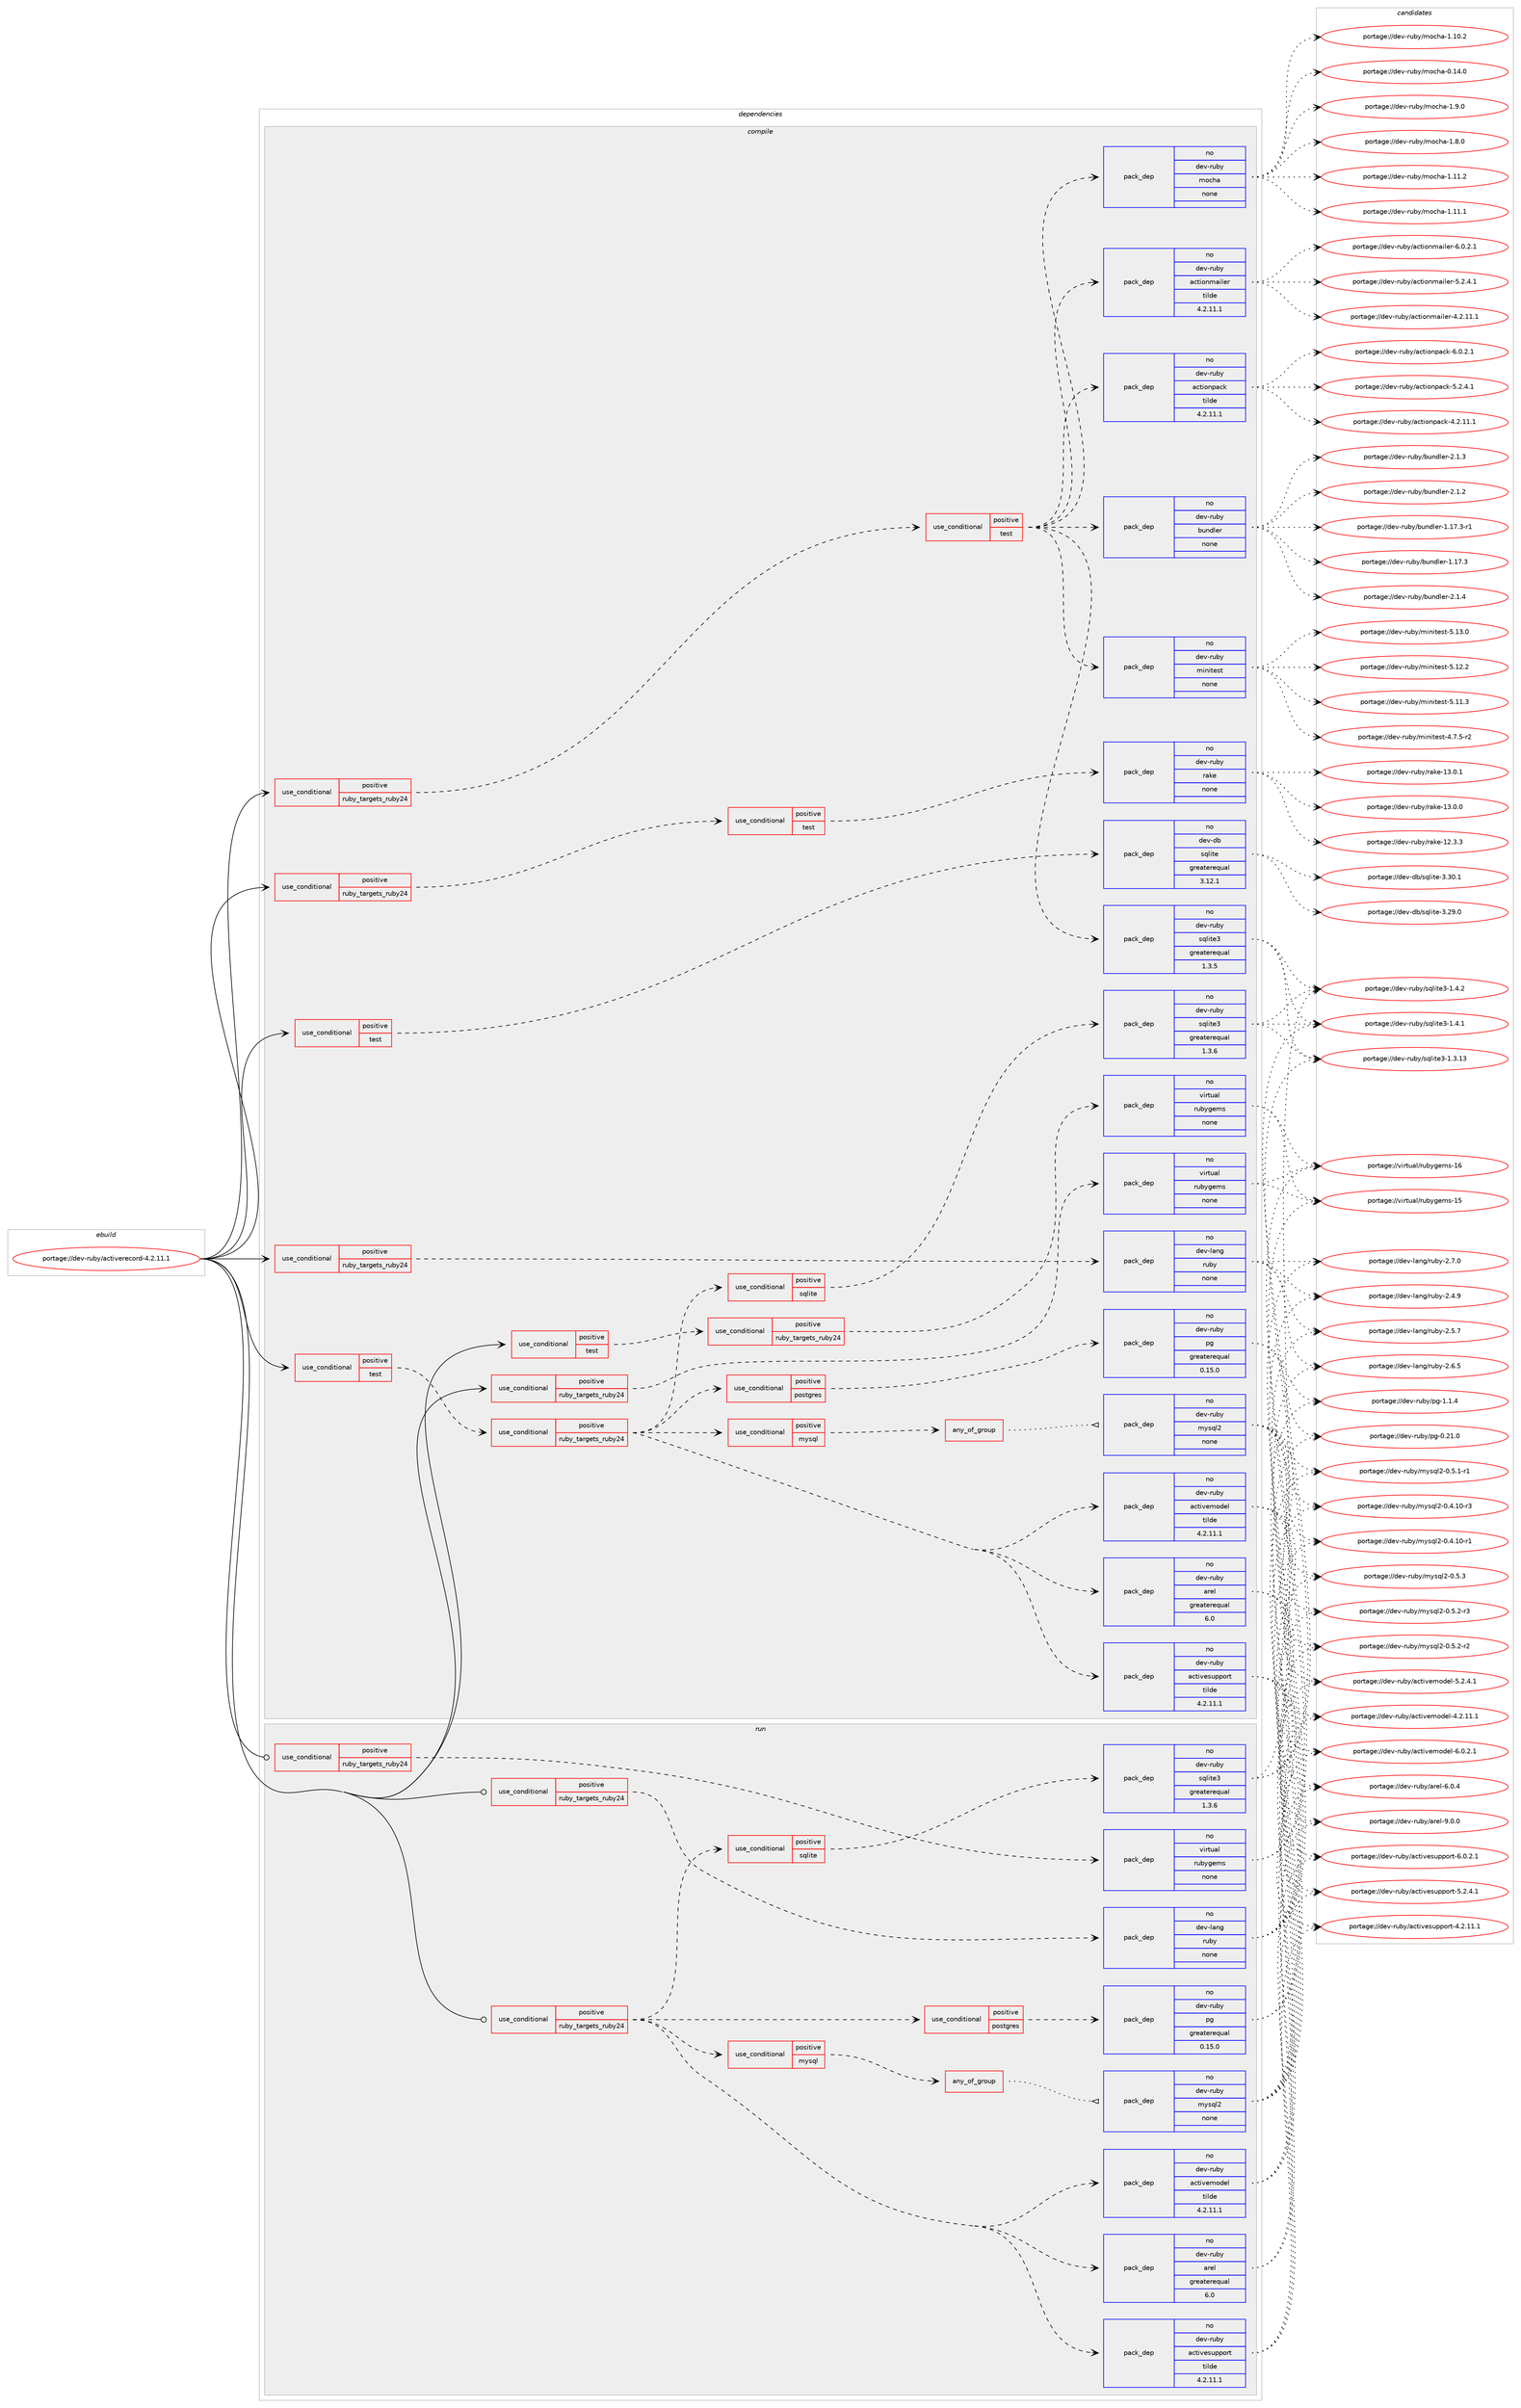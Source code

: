 digraph prolog {

# *************
# Graph options
# *************

newrank=true;
concentrate=true;
compound=true;
graph [rankdir=LR,fontname=Helvetica,fontsize=10,ranksep=1.5];#, ranksep=2.5, nodesep=0.2];
edge  [arrowhead=vee];
node  [fontname=Helvetica,fontsize=10];

# **********
# The ebuild
# **********

subgraph cluster_leftcol {
color=gray;
rank=same;
label=<<i>ebuild</i>>;
id [label="portage://dev-ruby/activerecord-4.2.11.1", color=red, width=4, href="../dev-ruby/activerecord-4.2.11.1.svg"];
}

# ****************
# The dependencies
# ****************

subgraph cluster_midcol {
color=gray;
label=<<i>dependencies</i>>;
subgraph cluster_compile {
fillcolor="#eeeeee";
style=filled;
label=<<i>compile</i>>;
subgraph cond94494 {
dependency370191 [label=<<TABLE BORDER="0" CELLBORDER="1" CELLSPACING="0" CELLPADDING="4"><TR><TD ROWSPAN="3" CELLPADDING="10">use_conditional</TD></TR><TR><TD>positive</TD></TR><TR><TD>ruby_targets_ruby24</TD></TR></TABLE>>, shape=none, color=red];
subgraph cond94495 {
dependency370192 [label=<<TABLE BORDER="0" CELLBORDER="1" CELLSPACING="0" CELLPADDING="4"><TR><TD ROWSPAN="3" CELLPADDING="10">use_conditional</TD></TR><TR><TD>positive</TD></TR><TR><TD>test</TD></TR></TABLE>>, shape=none, color=red];
subgraph pack270854 {
dependency370193 [label=<<TABLE BORDER="0" CELLBORDER="1" CELLSPACING="0" CELLPADDING="4" WIDTH="220"><TR><TD ROWSPAN="6" CELLPADDING="30">pack_dep</TD></TR><TR><TD WIDTH="110">no</TD></TR><TR><TD>dev-ruby</TD></TR><TR><TD>bundler</TD></TR><TR><TD>none</TD></TR><TR><TD></TD></TR></TABLE>>, shape=none, color=blue];
}
dependency370192:e -> dependency370193:w [weight=20,style="dashed",arrowhead="vee"];
subgraph pack270855 {
dependency370194 [label=<<TABLE BORDER="0" CELLBORDER="1" CELLSPACING="0" CELLPADDING="4" WIDTH="220"><TR><TD ROWSPAN="6" CELLPADDING="30">pack_dep</TD></TR><TR><TD WIDTH="110">no</TD></TR><TR><TD>dev-ruby</TD></TR><TR><TD>actionpack</TD></TR><TR><TD>tilde</TD></TR><TR><TD>4.2.11.1</TD></TR></TABLE>>, shape=none, color=blue];
}
dependency370192:e -> dependency370194:w [weight=20,style="dashed",arrowhead="vee"];
subgraph pack270856 {
dependency370195 [label=<<TABLE BORDER="0" CELLBORDER="1" CELLSPACING="0" CELLPADDING="4" WIDTH="220"><TR><TD ROWSPAN="6" CELLPADDING="30">pack_dep</TD></TR><TR><TD WIDTH="110">no</TD></TR><TR><TD>dev-ruby</TD></TR><TR><TD>actionmailer</TD></TR><TR><TD>tilde</TD></TR><TR><TD>4.2.11.1</TD></TR></TABLE>>, shape=none, color=blue];
}
dependency370192:e -> dependency370195:w [weight=20,style="dashed",arrowhead="vee"];
subgraph pack270857 {
dependency370196 [label=<<TABLE BORDER="0" CELLBORDER="1" CELLSPACING="0" CELLPADDING="4" WIDTH="220"><TR><TD ROWSPAN="6" CELLPADDING="30">pack_dep</TD></TR><TR><TD WIDTH="110">no</TD></TR><TR><TD>dev-ruby</TD></TR><TR><TD>sqlite3</TD></TR><TR><TD>greaterequal</TD></TR><TR><TD>1.3.5</TD></TR></TABLE>>, shape=none, color=blue];
}
dependency370192:e -> dependency370196:w [weight=20,style="dashed",arrowhead="vee"];
subgraph pack270858 {
dependency370197 [label=<<TABLE BORDER="0" CELLBORDER="1" CELLSPACING="0" CELLPADDING="4" WIDTH="220"><TR><TD ROWSPAN="6" CELLPADDING="30">pack_dep</TD></TR><TR><TD WIDTH="110">no</TD></TR><TR><TD>dev-ruby</TD></TR><TR><TD>mocha</TD></TR><TR><TD>none</TD></TR><TR><TD></TD></TR></TABLE>>, shape=none, color=blue];
}
dependency370192:e -> dependency370197:w [weight=20,style="dashed",arrowhead="vee"];
subgraph pack270859 {
dependency370198 [label=<<TABLE BORDER="0" CELLBORDER="1" CELLSPACING="0" CELLPADDING="4" WIDTH="220"><TR><TD ROWSPAN="6" CELLPADDING="30">pack_dep</TD></TR><TR><TD WIDTH="110">no</TD></TR><TR><TD>dev-ruby</TD></TR><TR><TD>minitest</TD></TR><TR><TD>none</TD></TR><TR><TD></TD></TR></TABLE>>, shape=none, color=blue];
}
dependency370192:e -> dependency370198:w [weight=20,style="dashed",arrowhead="vee"];
}
dependency370191:e -> dependency370192:w [weight=20,style="dashed",arrowhead="vee"];
}
id:e -> dependency370191:w [weight=20,style="solid",arrowhead="vee"];
subgraph cond94496 {
dependency370199 [label=<<TABLE BORDER="0" CELLBORDER="1" CELLSPACING="0" CELLPADDING="4"><TR><TD ROWSPAN="3" CELLPADDING="10">use_conditional</TD></TR><TR><TD>positive</TD></TR><TR><TD>ruby_targets_ruby24</TD></TR></TABLE>>, shape=none, color=red];
subgraph cond94497 {
dependency370200 [label=<<TABLE BORDER="0" CELLBORDER="1" CELLSPACING="0" CELLPADDING="4"><TR><TD ROWSPAN="3" CELLPADDING="10">use_conditional</TD></TR><TR><TD>positive</TD></TR><TR><TD>test</TD></TR></TABLE>>, shape=none, color=red];
subgraph pack270860 {
dependency370201 [label=<<TABLE BORDER="0" CELLBORDER="1" CELLSPACING="0" CELLPADDING="4" WIDTH="220"><TR><TD ROWSPAN="6" CELLPADDING="30">pack_dep</TD></TR><TR><TD WIDTH="110">no</TD></TR><TR><TD>dev-ruby</TD></TR><TR><TD>rake</TD></TR><TR><TD>none</TD></TR><TR><TD></TD></TR></TABLE>>, shape=none, color=blue];
}
dependency370200:e -> dependency370201:w [weight=20,style="dashed",arrowhead="vee"];
}
dependency370199:e -> dependency370200:w [weight=20,style="dashed",arrowhead="vee"];
}
id:e -> dependency370199:w [weight=20,style="solid",arrowhead="vee"];
subgraph cond94498 {
dependency370202 [label=<<TABLE BORDER="0" CELLBORDER="1" CELLSPACING="0" CELLPADDING="4"><TR><TD ROWSPAN="3" CELLPADDING="10">use_conditional</TD></TR><TR><TD>positive</TD></TR><TR><TD>ruby_targets_ruby24</TD></TR></TABLE>>, shape=none, color=red];
subgraph pack270861 {
dependency370203 [label=<<TABLE BORDER="0" CELLBORDER="1" CELLSPACING="0" CELLPADDING="4" WIDTH="220"><TR><TD ROWSPAN="6" CELLPADDING="30">pack_dep</TD></TR><TR><TD WIDTH="110">no</TD></TR><TR><TD>dev-lang</TD></TR><TR><TD>ruby</TD></TR><TR><TD>none</TD></TR><TR><TD></TD></TR></TABLE>>, shape=none, color=blue];
}
dependency370202:e -> dependency370203:w [weight=20,style="dashed",arrowhead="vee"];
}
id:e -> dependency370202:w [weight=20,style="solid",arrowhead="vee"];
subgraph cond94499 {
dependency370204 [label=<<TABLE BORDER="0" CELLBORDER="1" CELLSPACING="0" CELLPADDING="4"><TR><TD ROWSPAN="3" CELLPADDING="10">use_conditional</TD></TR><TR><TD>positive</TD></TR><TR><TD>ruby_targets_ruby24</TD></TR></TABLE>>, shape=none, color=red];
subgraph pack270862 {
dependency370205 [label=<<TABLE BORDER="0" CELLBORDER="1" CELLSPACING="0" CELLPADDING="4" WIDTH="220"><TR><TD ROWSPAN="6" CELLPADDING="30">pack_dep</TD></TR><TR><TD WIDTH="110">no</TD></TR><TR><TD>virtual</TD></TR><TR><TD>rubygems</TD></TR><TR><TD>none</TD></TR><TR><TD></TD></TR></TABLE>>, shape=none, color=blue];
}
dependency370204:e -> dependency370205:w [weight=20,style="dashed",arrowhead="vee"];
}
id:e -> dependency370204:w [weight=20,style="solid",arrowhead="vee"];
subgraph cond94500 {
dependency370206 [label=<<TABLE BORDER="0" CELLBORDER="1" CELLSPACING="0" CELLPADDING="4"><TR><TD ROWSPAN="3" CELLPADDING="10">use_conditional</TD></TR><TR><TD>positive</TD></TR><TR><TD>test</TD></TR></TABLE>>, shape=none, color=red];
subgraph cond94501 {
dependency370207 [label=<<TABLE BORDER="0" CELLBORDER="1" CELLSPACING="0" CELLPADDING="4"><TR><TD ROWSPAN="3" CELLPADDING="10">use_conditional</TD></TR><TR><TD>positive</TD></TR><TR><TD>ruby_targets_ruby24</TD></TR></TABLE>>, shape=none, color=red];
subgraph pack270863 {
dependency370208 [label=<<TABLE BORDER="0" CELLBORDER="1" CELLSPACING="0" CELLPADDING="4" WIDTH="220"><TR><TD ROWSPAN="6" CELLPADDING="30">pack_dep</TD></TR><TR><TD WIDTH="110">no</TD></TR><TR><TD>dev-ruby</TD></TR><TR><TD>activesupport</TD></TR><TR><TD>tilde</TD></TR><TR><TD>4.2.11.1</TD></TR></TABLE>>, shape=none, color=blue];
}
dependency370207:e -> dependency370208:w [weight=20,style="dashed",arrowhead="vee"];
subgraph pack270864 {
dependency370209 [label=<<TABLE BORDER="0" CELLBORDER="1" CELLSPACING="0" CELLPADDING="4" WIDTH="220"><TR><TD ROWSPAN="6" CELLPADDING="30">pack_dep</TD></TR><TR><TD WIDTH="110">no</TD></TR><TR><TD>dev-ruby</TD></TR><TR><TD>activemodel</TD></TR><TR><TD>tilde</TD></TR><TR><TD>4.2.11.1</TD></TR></TABLE>>, shape=none, color=blue];
}
dependency370207:e -> dependency370209:w [weight=20,style="dashed",arrowhead="vee"];
subgraph pack270865 {
dependency370210 [label=<<TABLE BORDER="0" CELLBORDER="1" CELLSPACING="0" CELLPADDING="4" WIDTH="220"><TR><TD ROWSPAN="6" CELLPADDING="30">pack_dep</TD></TR><TR><TD WIDTH="110">no</TD></TR><TR><TD>dev-ruby</TD></TR><TR><TD>arel</TD></TR><TR><TD>greaterequal</TD></TR><TR><TD>6.0</TD></TR></TABLE>>, shape=none, color=blue];
}
dependency370207:e -> dependency370210:w [weight=20,style="dashed",arrowhead="vee"];
subgraph cond94502 {
dependency370211 [label=<<TABLE BORDER="0" CELLBORDER="1" CELLSPACING="0" CELLPADDING="4"><TR><TD ROWSPAN="3" CELLPADDING="10">use_conditional</TD></TR><TR><TD>positive</TD></TR><TR><TD>sqlite</TD></TR></TABLE>>, shape=none, color=red];
subgraph pack270866 {
dependency370212 [label=<<TABLE BORDER="0" CELLBORDER="1" CELLSPACING="0" CELLPADDING="4" WIDTH="220"><TR><TD ROWSPAN="6" CELLPADDING="30">pack_dep</TD></TR><TR><TD WIDTH="110">no</TD></TR><TR><TD>dev-ruby</TD></TR><TR><TD>sqlite3</TD></TR><TR><TD>greaterequal</TD></TR><TR><TD>1.3.6</TD></TR></TABLE>>, shape=none, color=blue];
}
dependency370211:e -> dependency370212:w [weight=20,style="dashed",arrowhead="vee"];
}
dependency370207:e -> dependency370211:w [weight=20,style="dashed",arrowhead="vee"];
subgraph cond94503 {
dependency370213 [label=<<TABLE BORDER="0" CELLBORDER="1" CELLSPACING="0" CELLPADDING="4"><TR><TD ROWSPAN="3" CELLPADDING="10">use_conditional</TD></TR><TR><TD>positive</TD></TR><TR><TD>mysql</TD></TR></TABLE>>, shape=none, color=red];
subgraph any4639 {
dependency370214 [label=<<TABLE BORDER="0" CELLBORDER="1" CELLSPACING="0" CELLPADDING="4"><TR><TD CELLPADDING="10">any_of_group</TD></TR></TABLE>>, shape=none, color=red];subgraph pack270867 {
dependency370215 [label=<<TABLE BORDER="0" CELLBORDER="1" CELLSPACING="0" CELLPADDING="4" WIDTH="220"><TR><TD ROWSPAN="6" CELLPADDING="30">pack_dep</TD></TR><TR><TD WIDTH="110">no</TD></TR><TR><TD>dev-ruby</TD></TR><TR><TD>mysql2</TD></TR><TR><TD>none</TD></TR><TR><TD></TD></TR></TABLE>>, shape=none, color=blue];
}
dependency370214:e -> dependency370215:w [weight=20,style="dotted",arrowhead="oinv"];
}
dependency370213:e -> dependency370214:w [weight=20,style="dashed",arrowhead="vee"];
}
dependency370207:e -> dependency370213:w [weight=20,style="dashed",arrowhead="vee"];
subgraph cond94504 {
dependency370216 [label=<<TABLE BORDER="0" CELLBORDER="1" CELLSPACING="0" CELLPADDING="4"><TR><TD ROWSPAN="3" CELLPADDING="10">use_conditional</TD></TR><TR><TD>positive</TD></TR><TR><TD>postgres</TD></TR></TABLE>>, shape=none, color=red];
subgraph pack270868 {
dependency370217 [label=<<TABLE BORDER="0" CELLBORDER="1" CELLSPACING="0" CELLPADDING="4" WIDTH="220"><TR><TD ROWSPAN="6" CELLPADDING="30">pack_dep</TD></TR><TR><TD WIDTH="110">no</TD></TR><TR><TD>dev-ruby</TD></TR><TR><TD>pg</TD></TR><TR><TD>greaterequal</TD></TR><TR><TD>0.15.0</TD></TR></TABLE>>, shape=none, color=blue];
}
dependency370216:e -> dependency370217:w [weight=20,style="dashed",arrowhead="vee"];
}
dependency370207:e -> dependency370216:w [weight=20,style="dashed",arrowhead="vee"];
}
dependency370206:e -> dependency370207:w [weight=20,style="dashed",arrowhead="vee"];
}
id:e -> dependency370206:w [weight=20,style="solid",arrowhead="vee"];
subgraph cond94505 {
dependency370218 [label=<<TABLE BORDER="0" CELLBORDER="1" CELLSPACING="0" CELLPADDING="4"><TR><TD ROWSPAN="3" CELLPADDING="10">use_conditional</TD></TR><TR><TD>positive</TD></TR><TR><TD>test</TD></TR></TABLE>>, shape=none, color=red];
subgraph cond94506 {
dependency370219 [label=<<TABLE BORDER="0" CELLBORDER="1" CELLSPACING="0" CELLPADDING="4"><TR><TD ROWSPAN="3" CELLPADDING="10">use_conditional</TD></TR><TR><TD>positive</TD></TR><TR><TD>ruby_targets_ruby24</TD></TR></TABLE>>, shape=none, color=red];
subgraph pack270869 {
dependency370220 [label=<<TABLE BORDER="0" CELLBORDER="1" CELLSPACING="0" CELLPADDING="4" WIDTH="220"><TR><TD ROWSPAN="6" CELLPADDING="30">pack_dep</TD></TR><TR><TD WIDTH="110">no</TD></TR><TR><TD>virtual</TD></TR><TR><TD>rubygems</TD></TR><TR><TD>none</TD></TR><TR><TD></TD></TR></TABLE>>, shape=none, color=blue];
}
dependency370219:e -> dependency370220:w [weight=20,style="dashed",arrowhead="vee"];
}
dependency370218:e -> dependency370219:w [weight=20,style="dashed",arrowhead="vee"];
}
id:e -> dependency370218:w [weight=20,style="solid",arrowhead="vee"];
subgraph cond94507 {
dependency370221 [label=<<TABLE BORDER="0" CELLBORDER="1" CELLSPACING="0" CELLPADDING="4"><TR><TD ROWSPAN="3" CELLPADDING="10">use_conditional</TD></TR><TR><TD>positive</TD></TR><TR><TD>test</TD></TR></TABLE>>, shape=none, color=red];
subgraph pack270870 {
dependency370222 [label=<<TABLE BORDER="0" CELLBORDER="1" CELLSPACING="0" CELLPADDING="4" WIDTH="220"><TR><TD ROWSPAN="6" CELLPADDING="30">pack_dep</TD></TR><TR><TD WIDTH="110">no</TD></TR><TR><TD>dev-db</TD></TR><TR><TD>sqlite</TD></TR><TR><TD>greaterequal</TD></TR><TR><TD>3.12.1</TD></TR></TABLE>>, shape=none, color=blue];
}
dependency370221:e -> dependency370222:w [weight=20,style="dashed",arrowhead="vee"];
}
id:e -> dependency370221:w [weight=20,style="solid",arrowhead="vee"];
}
subgraph cluster_compileandrun {
fillcolor="#eeeeee";
style=filled;
label=<<i>compile and run</i>>;
}
subgraph cluster_run {
fillcolor="#eeeeee";
style=filled;
label=<<i>run</i>>;
subgraph cond94508 {
dependency370223 [label=<<TABLE BORDER="0" CELLBORDER="1" CELLSPACING="0" CELLPADDING="4"><TR><TD ROWSPAN="3" CELLPADDING="10">use_conditional</TD></TR><TR><TD>positive</TD></TR><TR><TD>ruby_targets_ruby24</TD></TR></TABLE>>, shape=none, color=red];
subgraph pack270871 {
dependency370224 [label=<<TABLE BORDER="0" CELLBORDER="1" CELLSPACING="0" CELLPADDING="4" WIDTH="220"><TR><TD ROWSPAN="6" CELLPADDING="30">pack_dep</TD></TR><TR><TD WIDTH="110">no</TD></TR><TR><TD>dev-lang</TD></TR><TR><TD>ruby</TD></TR><TR><TD>none</TD></TR><TR><TD></TD></TR></TABLE>>, shape=none, color=blue];
}
dependency370223:e -> dependency370224:w [weight=20,style="dashed",arrowhead="vee"];
}
id:e -> dependency370223:w [weight=20,style="solid",arrowhead="odot"];
subgraph cond94509 {
dependency370225 [label=<<TABLE BORDER="0" CELLBORDER="1" CELLSPACING="0" CELLPADDING="4"><TR><TD ROWSPAN="3" CELLPADDING="10">use_conditional</TD></TR><TR><TD>positive</TD></TR><TR><TD>ruby_targets_ruby24</TD></TR></TABLE>>, shape=none, color=red];
subgraph pack270872 {
dependency370226 [label=<<TABLE BORDER="0" CELLBORDER="1" CELLSPACING="0" CELLPADDING="4" WIDTH="220"><TR><TD ROWSPAN="6" CELLPADDING="30">pack_dep</TD></TR><TR><TD WIDTH="110">no</TD></TR><TR><TD>dev-ruby</TD></TR><TR><TD>activesupport</TD></TR><TR><TD>tilde</TD></TR><TR><TD>4.2.11.1</TD></TR></TABLE>>, shape=none, color=blue];
}
dependency370225:e -> dependency370226:w [weight=20,style="dashed",arrowhead="vee"];
subgraph pack270873 {
dependency370227 [label=<<TABLE BORDER="0" CELLBORDER="1" CELLSPACING="0" CELLPADDING="4" WIDTH="220"><TR><TD ROWSPAN="6" CELLPADDING="30">pack_dep</TD></TR><TR><TD WIDTH="110">no</TD></TR><TR><TD>dev-ruby</TD></TR><TR><TD>activemodel</TD></TR><TR><TD>tilde</TD></TR><TR><TD>4.2.11.1</TD></TR></TABLE>>, shape=none, color=blue];
}
dependency370225:e -> dependency370227:w [weight=20,style="dashed",arrowhead="vee"];
subgraph pack270874 {
dependency370228 [label=<<TABLE BORDER="0" CELLBORDER="1" CELLSPACING="0" CELLPADDING="4" WIDTH="220"><TR><TD ROWSPAN="6" CELLPADDING="30">pack_dep</TD></TR><TR><TD WIDTH="110">no</TD></TR><TR><TD>dev-ruby</TD></TR><TR><TD>arel</TD></TR><TR><TD>greaterequal</TD></TR><TR><TD>6.0</TD></TR></TABLE>>, shape=none, color=blue];
}
dependency370225:e -> dependency370228:w [weight=20,style="dashed",arrowhead="vee"];
subgraph cond94510 {
dependency370229 [label=<<TABLE BORDER="0" CELLBORDER="1" CELLSPACING="0" CELLPADDING="4"><TR><TD ROWSPAN="3" CELLPADDING="10">use_conditional</TD></TR><TR><TD>positive</TD></TR><TR><TD>sqlite</TD></TR></TABLE>>, shape=none, color=red];
subgraph pack270875 {
dependency370230 [label=<<TABLE BORDER="0" CELLBORDER="1" CELLSPACING="0" CELLPADDING="4" WIDTH="220"><TR><TD ROWSPAN="6" CELLPADDING="30">pack_dep</TD></TR><TR><TD WIDTH="110">no</TD></TR><TR><TD>dev-ruby</TD></TR><TR><TD>sqlite3</TD></TR><TR><TD>greaterequal</TD></TR><TR><TD>1.3.6</TD></TR></TABLE>>, shape=none, color=blue];
}
dependency370229:e -> dependency370230:w [weight=20,style="dashed",arrowhead="vee"];
}
dependency370225:e -> dependency370229:w [weight=20,style="dashed",arrowhead="vee"];
subgraph cond94511 {
dependency370231 [label=<<TABLE BORDER="0" CELLBORDER="1" CELLSPACING="0" CELLPADDING="4"><TR><TD ROWSPAN="3" CELLPADDING="10">use_conditional</TD></TR><TR><TD>positive</TD></TR><TR><TD>mysql</TD></TR></TABLE>>, shape=none, color=red];
subgraph any4640 {
dependency370232 [label=<<TABLE BORDER="0" CELLBORDER="1" CELLSPACING="0" CELLPADDING="4"><TR><TD CELLPADDING="10">any_of_group</TD></TR></TABLE>>, shape=none, color=red];subgraph pack270876 {
dependency370233 [label=<<TABLE BORDER="0" CELLBORDER="1" CELLSPACING="0" CELLPADDING="4" WIDTH="220"><TR><TD ROWSPAN="6" CELLPADDING="30">pack_dep</TD></TR><TR><TD WIDTH="110">no</TD></TR><TR><TD>dev-ruby</TD></TR><TR><TD>mysql2</TD></TR><TR><TD>none</TD></TR><TR><TD></TD></TR></TABLE>>, shape=none, color=blue];
}
dependency370232:e -> dependency370233:w [weight=20,style="dotted",arrowhead="oinv"];
}
dependency370231:e -> dependency370232:w [weight=20,style="dashed",arrowhead="vee"];
}
dependency370225:e -> dependency370231:w [weight=20,style="dashed",arrowhead="vee"];
subgraph cond94512 {
dependency370234 [label=<<TABLE BORDER="0" CELLBORDER="1" CELLSPACING="0" CELLPADDING="4"><TR><TD ROWSPAN="3" CELLPADDING="10">use_conditional</TD></TR><TR><TD>positive</TD></TR><TR><TD>postgres</TD></TR></TABLE>>, shape=none, color=red];
subgraph pack270877 {
dependency370235 [label=<<TABLE BORDER="0" CELLBORDER="1" CELLSPACING="0" CELLPADDING="4" WIDTH="220"><TR><TD ROWSPAN="6" CELLPADDING="30">pack_dep</TD></TR><TR><TD WIDTH="110">no</TD></TR><TR><TD>dev-ruby</TD></TR><TR><TD>pg</TD></TR><TR><TD>greaterequal</TD></TR><TR><TD>0.15.0</TD></TR></TABLE>>, shape=none, color=blue];
}
dependency370234:e -> dependency370235:w [weight=20,style="dashed",arrowhead="vee"];
}
dependency370225:e -> dependency370234:w [weight=20,style="dashed",arrowhead="vee"];
}
id:e -> dependency370225:w [weight=20,style="solid",arrowhead="odot"];
subgraph cond94513 {
dependency370236 [label=<<TABLE BORDER="0" CELLBORDER="1" CELLSPACING="0" CELLPADDING="4"><TR><TD ROWSPAN="3" CELLPADDING="10">use_conditional</TD></TR><TR><TD>positive</TD></TR><TR><TD>ruby_targets_ruby24</TD></TR></TABLE>>, shape=none, color=red];
subgraph pack270878 {
dependency370237 [label=<<TABLE BORDER="0" CELLBORDER="1" CELLSPACING="0" CELLPADDING="4" WIDTH="220"><TR><TD ROWSPAN="6" CELLPADDING="30">pack_dep</TD></TR><TR><TD WIDTH="110">no</TD></TR><TR><TD>virtual</TD></TR><TR><TD>rubygems</TD></TR><TR><TD>none</TD></TR><TR><TD></TD></TR></TABLE>>, shape=none, color=blue];
}
dependency370236:e -> dependency370237:w [weight=20,style="dashed",arrowhead="vee"];
}
id:e -> dependency370236:w [weight=20,style="solid",arrowhead="odot"];
}
}

# **************
# The candidates
# **************

subgraph cluster_choices {
rank=same;
color=gray;
label=<<i>candidates</i>>;

subgraph choice270854 {
color=black;
nodesep=1;
choice10010111845114117981214798117110100108101114455046494652 [label="portage://dev-ruby/bundler-2.1.4", color=red, width=4,href="../dev-ruby/bundler-2.1.4.svg"];
choice10010111845114117981214798117110100108101114455046494651 [label="portage://dev-ruby/bundler-2.1.3", color=red, width=4,href="../dev-ruby/bundler-2.1.3.svg"];
choice10010111845114117981214798117110100108101114455046494650 [label="portage://dev-ruby/bundler-2.1.2", color=red, width=4,href="../dev-ruby/bundler-2.1.2.svg"];
choice10010111845114117981214798117110100108101114454946495546514511449 [label="portage://dev-ruby/bundler-1.17.3-r1", color=red, width=4,href="../dev-ruby/bundler-1.17.3-r1.svg"];
choice1001011184511411798121479811711010010810111445494649554651 [label="portage://dev-ruby/bundler-1.17.3", color=red, width=4,href="../dev-ruby/bundler-1.17.3.svg"];
dependency370193:e -> choice10010111845114117981214798117110100108101114455046494652:w [style=dotted,weight="100"];
dependency370193:e -> choice10010111845114117981214798117110100108101114455046494651:w [style=dotted,weight="100"];
dependency370193:e -> choice10010111845114117981214798117110100108101114455046494650:w [style=dotted,weight="100"];
dependency370193:e -> choice10010111845114117981214798117110100108101114454946495546514511449:w [style=dotted,weight="100"];
dependency370193:e -> choice1001011184511411798121479811711010010810111445494649554651:w [style=dotted,weight="100"];
}
subgraph choice270855 {
color=black;
nodesep=1;
choice100101118451141179812147979911610511111011297991074554464846504649 [label="portage://dev-ruby/actionpack-6.0.2.1", color=red, width=4,href="../dev-ruby/actionpack-6.0.2.1.svg"];
choice100101118451141179812147979911610511111011297991074553465046524649 [label="portage://dev-ruby/actionpack-5.2.4.1", color=red, width=4,href="../dev-ruby/actionpack-5.2.4.1.svg"];
choice10010111845114117981214797991161051111101129799107455246504649494649 [label="portage://dev-ruby/actionpack-4.2.11.1", color=red, width=4,href="../dev-ruby/actionpack-4.2.11.1.svg"];
dependency370194:e -> choice100101118451141179812147979911610511111011297991074554464846504649:w [style=dotted,weight="100"];
dependency370194:e -> choice100101118451141179812147979911610511111011297991074553465046524649:w [style=dotted,weight="100"];
dependency370194:e -> choice10010111845114117981214797991161051111101129799107455246504649494649:w [style=dotted,weight="100"];
}
subgraph choice270856 {
color=black;
nodesep=1;
choice1001011184511411798121479799116105111110109971051081011144554464846504649 [label="portage://dev-ruby/actionmailer-6.0.2.1", color=red, width=4,href="../dev-ruby/actionmailer-6.0.2.1.svg"];
choice1001011184511411798121479799116105111110109971051081011144553465046524649 [label="portage://dev-ruby/actionmailer-5.2.4.1", color=red, width=4,href="../dev-ruby/actionmailer-5.2.4.1.svg"];
choice100101118451141179812147979911610511111010997105108101114455246504649494649 [label="portage://dev-ruby/actionmailer-4.2.11.1", color=red, width=4,href="../dev-ruby/actionmailer-4.2.11.1.svg"];
dependency370195:e -> choice1001011184511411798121479799116105111110109971051081011144554464846504649:w [style=dotted,weight="100"];
dependency370195:e -> choice1001011184511411798121479799116105111110109971051081011144553465046524649:w [style=dotted,weight="100"];
dependency370195:e -> choice100101118451141179812147979911610511111010997105108101114455246504649494649:w [style=dotted,weight="100"];
}
subgraph choice270857 {
color=black;
nodesep=1;
choice10010111845114117981214711511310810511610151454946524650 [label="portage://dev-ruby/sqlite3-1.4.2", color=red, width=4,href="../dev-ruby/sqlite3-1.4.2.svg"];
choice10010111845114117981214711511310810511610151454946524649 [label="portage://dev-ruby/sqlite3-1.4.1", color=red, width=4,href="../dev-ruby/sqlite3-1.4.1.svg"];
choice1001011184511411798121471151131081051161015145494651464951 [label="portage://dev-ruby/sqlite3-1.3.13", color=red, width=4,href="../dev-ruby/sqlite3-1.3.13.svg"];
dependency370196:e -> choice10010111845114117981214711511310810511610151454946524650:w [style=dotted,weight="100"];
dependency370196:e -> choice10010111845114117981214711511310810511610151454946524649:w [style=dotted,weight="100"];
dependency370196:e -> choice1001011184511411798121471151131081051161015145494651464951:w [style=dotted,weight="100"];
}
subgraph choice270858 {
color=black;
nodesep=1;
choice1001011184511411798121471091119910497454946574648 [label="portage://dev-ruby/mocha-1.9.0", color=red, width=4,href="../dev-ruby/mocha-1.9.0.svg"];
choice1001011184511411798121471091119910497454946564648 [label="portage://dev-ruby/mocha-1.8.0", color=red, width=4,href="../dev-ruby/mocha-1.8.0.svg"];
choice100101118451141179812147109111991049745494649494650 [label="portage://dev-ruby/mocha-1.11.2", color=red, width=4,href="../dev-ruby/mocha-1.11.2.svg"];
choice100101118451141179812147109111991049745494649494649 [label="portage://dev-ruby/mocha-1.11.1", color=red, width=4,href="../dev-ruby/mocha-1.11.1.svg"];
choice100101118451141179812147109111991049745494649484650 [label="portage://dev-ruby/mocha-1.10.2", color=red, width=4,href="../dev-ruby/mocha-1.10.2.svg"];
choice100101118451141179812147109111991049745484649524648 [label="portage://dev-ruby/mocha-0.14.0", color=red, width=4,href="../dev-ruby/mocha-0.14.0.svg"];
dependency370197:e -> choice1001011184511411798121471091119910497454946574648:w [style=dotted,weight="100"];
dependency370197:e -> choice1001011184511411798121471091119910497454946564648:w [style=dotted,weight="100"];
dependency370197:e -> choice100101118451141179812147109111991049745494649494650:w [style=dotted,weight="100"];
dependency370197:e -> choice100101118451141179812147109111991049745494649494649:w [style=dotted,weight="100"];
dependency370197:e -> choice100101118451141179812147109111991049745494649484650:w [style=dotted,weight="100"];
dependency370197:e -> choice100101118451141179812147109111991049745484649524648:w [style=dotted,weight="100"];
}
subgraph choice270859 {
color=black;
nodesep=1;
choice10010111845114117981214710910511010511610111511645534649514648 [label="portage://dev-ruby/minitest-5.13.0", color=red, width=4,href="../dev-ruby/minitest-5.13.0.svg"];
choice10010111845114117981214710910511010511610111511645534649504650 [label="portage://dev-ruby/minitest-5.12.2", color=red, width=4,href="../dev-ruby/minitest-5.12.2.svg"];
choice10010111845114117981214710910511010511610111511645534649494651 [label="portage://dev-ruby/minitest-5.11.3", color=red, width=4,href="../dev-ruby/minitest-5.11.3.svg"];
choice1001011184511411798121471091051101051161011151164552465546534511450 [label="portage://dev-ruby/minitest-4.7.5-r2", color=red, width=4,href="../dev-ruby/minitest-4.7.5-r2.svg"];
dependency370198:e -> choice10010111845114117981214710910511010511610111511645534649514648:w [style=dotted,weight="100"];
dependency370198:e -> choice10010111845114117981214710910511010511610111511645534649504650:w [style=dotted,weight="100"];
dependency370198:e -> choice10010111845114117981214710910511010511610111511645534649494651:w [style=dotted,weight="100"];
dependency370198:e -> choice1001011184511411798121471091051101051161011151164552465546534511450:w [style=dotted,weight="100"];
}
subgraph choice270860 {
color=black;
nodesep=1;
choice1001011184511411798121471149710710145495146484649 [label="portage://dev-ruby/rake-13.0.1", color=red, width=4,href="../dev-ruby/rake-13.0.1.svg"];
choice1001011184511411798121471149710710145495146484648 [label="portage://dev-ruby/rake-13.0.0", color=red, width=4,href="../dev-ruby/rake-13.0.0.svg"];
choice1001011184511411798121471149710710145495046514651 [label="portage://dev-ruby/rake-12.3.3", color=red, width=4,href="../dev-ruby/rake-12.3.3.svg"];
dependency370201:e -> choice1001011184511411798121471149710710145495146484649:w [style=dotted,weight="100"];
dependency370201:e -> choice1001011184511411798121471149710710145495146484648:w [style=dotted,weight="100"];
dependency370201:e -> choice1001011184511411798121471149710710145495046514651:w [style=dotted,weight="100"];
}
subgraph choice270861 {
color=black;
nodesep=1;
choice10010111845108971101034711411798121455046554648 [label="portage://dev-lang/ruby-2.7.0", color=red, width=4,href="../dev-lang/ruby-2.7.0.svg"];
choice10010111845108971101034711411798121455046544653 [label="portage://dev-lang/ruby-2.6.5", color=red, width=4,href="../dev-lang/ruby-2.6.5.svg"];
choice10010111845108971101034711411798121455046534655 [label="portage://dev-lang/ruby-2.5.7", color=red, width=4,href="../dev-lang/ruby-2.5.7.svg"];
choice10010111845108971101034711411798121455046524657 [label="portage://dev-lang/ruby-2.4.9", color=red, width=4,href="../dev-lang/ruby-2.4.9.svg"];
dependency370203:e -> choice10010111845108971101034711411798121455046554648:w [style=dotted,weight="100"];
dependency370203:e -> choice10010111845108971101034711411798121455046544653:w [style=dotted,weight="100"];
dependency370203:e -> choice10010111845108971101034711411798121455046534655:w [style=dotted,weight="100"];
dependency370203:e -> choice10010111845108971101034711411798121455046524657:w [style=dotted,weight="100"];
}
subgraph choice270862 {
color=black;
nodesep=1;
choice118105114116117971084711411798121103101109115454954 [label="portage://virtual/rubygems-16", color=red, width=4,href="../virtual/rubygems-16.svg"];
choice118105114116117971084711411798121103101109115454953 [label="portage://virtual/rubygems-15", color=red, width=4,href="../virtual/rubygems-15.svg"];
dependency370205:e -> choice118105114116117971084711411798121103101109115454954:w [style=dotted,weight="100"];
dependency370205:e -> choice118105114116117971084711411798121103101109115454953:w [style=dotted,weight="100"];
}
subgraph choice270863 {
color=black;
nodesep=1;
choice10010111845114117981214797991161051181011151171121121111141164554464846504649 [label="portage://dev-ruby/activesupport-6.0.2.1", color=red, width=4,href="../dev-ruby/activesupport-6.0.2.1.svg"];
choice10010111845114117981214797991161051181011151171121121111141164553465046524649 [label="portage://dev-ruby/activesupport-5.2.4.1", color=red, width=4,href="../dev-ruby/activesupport-5.2.4.1.svg"];
choice1001011184511411798121479799116105118101115117112112111114116455246504649494649 [label="portage://dev-ruby/activesupport-4.2.11.1", color=red, width=4,href="../dev-ruby/activesupport-4.2.11.1.svg"];
dependency370208:e -> choice10010111845114117981214797991161051181011151171121121111141164554464846504649:w [style=dotted,weight="100"];
dependency370208:e -> choice10010111845114117981214797991161051181011151171121121111141164553465046524649:w [style=dotted,weight="100"];
dependency370208:e -> choice1001011184511411798121479799116105118101115117112112111114116455246504649494649:w [style=dotted,weight="100"];
}
subgraph choice270864 {
color=black;
nodesep=1;
choice10010111845114117981214797991161051181011091111001011084554464846504649 [label="portage://dev-ruby/activemodel-6.0.2.1", color=red, width=4,href="../dev-ruby/activemodel-6.0.2.1.svg"];
choice10010111845114117981214797991161051181011091111001011084553465046524649 [label="portage://dev-ruby/activemodel-5.2.4.1", color=red, width=4,href="../dev-ruby/activemodel-5.2.4.1.svg"];
choice1001011184511411798121479799116105118101109111100101108455246504649494649 [label="portage://dev-ruby/activemodel-4.2.11.1", color=red, width=4,href="../dev-ruby/activemodel-4.2.11.1.svg"];
dependency370209:e -> choice10010111845114117981214797991161051181011091111001011084554464846504649:w [style=dotted,weight="100"];
dependency370209:e -> choice10010111845114117981214797991161051181011091111001011084553465046524649:w [style=dotted,weight="100"];
dependency370209:e -> choice1001011184511411798121479799116105118101109111100101108455246504649494649:w [style=dotted,weight="100"];
}
subgraph choice270865 {
color=black;
nodesep=1;
choice10010111845114117981214797114101108455746484648 [label="portage://dev-ruby/arel-9.0.0", color=red, width=4,href="../dev-ruby/arel-9.0.0.svg"];
choice10010111845114117981214797114101108455446484652 [label="portage://dev-ruby/arel-6.0.4", color=red, width=4,href="../dev-ruby/arel-6.0.4.svg"];
dependency370210:e -> choice10010111845114117981214797114101108455746484648:w [style=dotted,weight="100"];
dependency370210:e -> choice10010111845114117981214797114101108455446484652:w [style=dotted,weight="100"];
}
subgraph choice270866 {
color=black;
nodesep=1;
choice10010111845114117981214711511310810511610151454946524650 [label="portage://dev-ruby/sqlite3-1.4.2", color=red, width=4,href="../dev-ruby/sqlite3-1.4.2.svg"];
choice10010111845114117981214711511310810511610151454946524649 [label="portage://dev-ruby/sqlite3-1.4.1", color=red, width=4,href="../dev-ruby/sqlite3-1.4.1.svg"];
choice1001011184511411798121471151131081051161015145494651464951 [label="portage://dev-ruby/sqlite3-1.3.13", color=red, width=4,href="../dev-ruby/sqlite3-1.3.13.svg"];
dependency370212:e -> choice10010111845114117981214711511310810511610151454946524650:w [style=dotted,weight="100"];
dependency370212:e -> choice10010111845114117981214711511310810511610151454946524649:w [style=dotted,weight="100"];
dependency370212:e -> choice1001011184511411798121471151131081051161015145494651464951:w [style=dotted,weight="100"];
}
subgraph choice270867 {
color=black;
nodesep=1;
choice10010111845114117981214710912111511310850454846534651 [label="portage://dev-ruby/mysql2-0.5.3", color=red, width=4,href="../dev-ruby/mysql2-0.5.3.svg"];
choice100101118451141179812147109121115113108504548465346504511451 [label="portage://dev-ruby/mysql2-0.5.2-r3", color=red, width=4,href="../dev-ruby/mysql2-0.5.2-r3.svg"];
choice100101118451141179812147109121115113108504548465346504511450 [label="portage://dev-ruby/mysql2-0.5.2-r2", color=red, width=4,href="../dev-ruby/mysql2-0.5.2-r2.svg"];
choice100101118451141179812147109121115113108504548465346494511449 [label="portage://dev-ruby/mysql2-0.5.1-r1", color=red, width=4,href="../dev-ruby/mysql2-0.5.1-r1.svg"];
choice10010111845114117981214710912111511310850454846524649484511451 [label="portage://dev-ruby/mysql2-0.4.10-r3", color=red, width=4,href="../dev-ruby/mysql2-0.4.10-r3.svg"];
choice10010111845114117981214710912111511310850454846524649484511449 [label="portage://dev-ruby/mysql2-0.4.10-r1", color=red, width=4,href="../dev-ruby/mysql2-0.4.10-r1.svg"];
dependency370215:e -> choice10010111845114117981214710912111511310850454846534651:w [style=dotted,weight="100"];
dependency370215:e -> choice100101118451141179812147109121115113108504548465346504511451:w [style=dotted,weight="100"];
dependency370215:e -> choice100101118451141179812147109121115113108504548465346504511450:w [style=dotted,weight="100"];
dependency370215:e -> choice100101118451141179812147109121115113108504548465346494511449:w [style=dotted,weight="100"];
dependency370215:e -> choice10010111845114117981214710912111511310850454846524649484511451:w [style=dotted,weight="100"];
dependency370215:e -> choice10010111845114117981214710912111511310850454846524649484511449:w [style=dotted,weight="100"];
}
subgraph choice270868 {
color=black;
nodesep=1;
choice100101118451141179812147112103454946494652 [label="portage://dev-ruby/pg-1.1.4", color=red, width=4,href="../dev-ruby/pg-1.1.4.svg"];
choice10010111845114117981214711210345484650494648 [label="portage://dev-ruby/pg-0.21.0", color=red, width=4,href="../dev-ruby/pg-0.21.0.svg"];
dependency370217:e -> choice100101118451141179812147112103454946494652:w [style=dotted,weight="100"];
dependency370217:e -> choice10010111845114117981214711210345484650494648:w [style=dotted,weight="100"];
}
subgraph choice270869 {
color=black;
nodesep=1;
choice118105114116117971084711411798121103101109115454954 [label="portage://virtual/rubygems-16", color=red, width=4,href="../virtual/rubygems-16.svg"];
choice118105114116117971084711411798121103101109115454953 [label="portage://virtual/rubygems-15", color=red, width=4,href="../virtual/rubygems-15.svg"];
dependency370220:e -> choice118105114116117971084711411798121103101109115454954:w [style=dotted,weight="100"];
dependency370220:e -> choice118105114116117971084711411798121103101109115454953:w [style=dotted,weight="100"];
}
subgraph choice270870 {
color=black;
nodesep=1;
choice10010111845100984711511310810511610145514651484649 [label="portage://dev-db/sqlite-3.30.1", color=red, width=4,href="../dev-db/sqlite-3.30.1.svg"];
choice10010111845100984711511310810511610145514650574648 [label="portage://dev-db/sqlite-3.29.0", color=red, width=4,href="../dev-db/sqlite-3.29.0.svg"];
dependency370222:e -> choice10010111845100984711511310810511610145514651484649:w [style=dotted,weight="100"];
dependency370222:e -> choice10010111845100984711511310810511610145514650574648:w [style=dotted,weight="100"];
}
subgraph choice270871 {
color=black;
nodesep=1;
choice10010111845108971101034711411798121455046554648 [label="portage://dev-lang/ruby-2.7.0", color=red, width=4,href="../dev-lang/ruby-2.7.0.svg"];
choice10010111845108971101034711411798121455046544653 [label="portage://dev-lang/ruby-2.6.5", color=red, width=4,href="../dev-lang/ruby-2.6.5.svg"];
choice10010111845108971101034711411798121455046534655 [label="portage://dev-lang/ruby-2.5.7", color=red, width=4,href="../dev-lang/ruby-2.5.7.svg"];
choice10010111845108971101034711411798121455046524657 [label="portage://dev-lang/ruby-2.4.9", color=red, width=4,href="../dev-lang/ruby-2.4.9.svg"];
dependency370224:e -> choice10010111845108971101034711411798121455046554648:w [style=dotted,weight="100"];
dependency370224:e -> choice10010111845108971101034711411798121455046544653:w [style=dotted,weight="100"];
dependency370224:e -> choice10010111845108971101034711411798121455046534655:w [style=dotted,weight="100"];
dependency370224:e -> choice10010111845108971101034711411798121455046524657:w [style=dotted,weight="100"];
}
subgraph choice270872 {
color=black;
nodesep=1;
choice10010111845114117981214797991161051181011151171121121111141164554464846504649 [label="portage://dev-ruby/activesupport-6.0.2.1", color=red, width=4,href="../dev-ruby/activesupport-6.0.2.1.svg"];
choice10010111845114117981214797991161051181011151171121121111141164553465046524649 [label="portage://dev-ruby/activesupport-5.2.4.1", color=red, width=4,href="../dev-ruby/activesupport-5.2.4.1.svg"];
choice1001011184511411798121479799116105118101115117112112111114116455246504649494649 [label="portage://dev-ruby/activesupport-4.2.11.1", color=red, width=4,href="../dev-ruby/activesupport-4.2.11.1.svg"];
dependency370226:e -> choice10010111845114117981214797991161051181011151171121121111141164554464846504649:w [style=dotted,weight="100"];
dependency370226:e -> choice10010111845114117981214797991161051181011151171121121111141164553465046524649:w [style=dotted,weight="100"];
dependency370226:e -> choice1001011184511411798121479799116105118101115117112112111114116455246504649494649:w [style=dotted,weight="100"];
}
subgraph choice270873 {
color=black;
nodesep=1;
choice10010111845114117981214797991161051181011091111001011084554464846504649 [label="portage://dev-ruby/activemodel-6.0.2.1", color=red, width=4,href="../dev-ruby/activemodel-6.0.2.1.svg"];
choice10010111845114117981214797991161051181011091111001011084553465046524649 [label="portage://dev-ruby/activemodel-5.2.4.1", color=red, width=4,href="../dev-ruby/activemodel-5.2.4.1.svg"];
choice1001011184511411798121479799116105118101109111100101108455246504649494649 [label="portage://dev-ruby/activemodel-4.2.11.1", color=red, width=4,href="../dev-ruby/activemodel-4.2.11.1.svg"];
dependency370227:e -> choice10010111845114117981214797991161051181011091111001011084554464846504649:w [style=dotted,weight="100"];
dependency370227:e -> choice10010111845114117981214797991161051181011091111001011084553465046524649:w [style=dotted,weight="100"];
dependency370227:e -> choice1001011184511411798121479799116105118101109111100101108455246504649494649:w [style=dotted,weight="100"];
}
subgraph choice270874 {
color=black;
nodesep=1;
choice10010111845114117981214797114101108455746484648 [label="portage://dev-ruby/arel-9.0.0", color=red, width=4,href="../dev-ruby/arel-9.0.0.svg"];
choice10010111845114117981214797114101108455446484652 [label="portage://dev-ruby/arel-6.0.4", color=red, width=4,href="../dev-ruby/arel-6.0.4.svg"];
dependency370228:e -> choice10010111845114117981214797114101108455746484648:w [style=dotted,weight="100"];
dependency370228:e -> choice10010111845114117981214797114101108455446484652:w [style=dotted,weight="100"];
}
subgraph choice270875 {
color=black;
nodesep=1;
choice10010111845114117981214711511310810511610151454946524650 [label="portage://dev-ruby/sqlite3-1.4.2", color=red, width=4,href="../dev-ruby/sqlite3-1.4.2.svg"];
choice10010111845114117981214711511310810511610151454946524649 [label="portage://dev-ruby/sqlite3-1.4.1", color=red, width=4,href="../dev-ruby/sqlite3-1.4.1.svg"];
choice1001011184511411798121471151131081051161015145494651464951 [label="portage://dev-ruby/sqlite3-1.3.13", color=red, width=4,href="../dev-ruby/sqlite3-1.3.13.svg"];
dependency370230:e -> choice10010111845114117981214711511310810511610151454946524650:w [style=dotted,weight="100"];
dependency370230:e -> choice10010111845114117981214711511310810511610151454946524649:w [style=dotted,weight="100"];
dependency370230:e -> choice1001011184511411798121471151131081051161015145494651464951:w [style=dotted,weight="100"];
}
subgraph choice270876 {
color=black;
nodesep=1;
choice10010111845114117981214710912111511310850454846534651 [label="portage://dev-ruby/mysql2-0.5.3", color=red, width=4,href="../dev-ruby/mysql2-0.5.3.svg"];
choice100101118451141179812147109121115113108504548465346504511451 [label="portage://dev-ruby/mysql2-0.5.2-r3", color=red, width=4,href="../dev-ruby/mysql2-0.5.2-r3.svg"];
choice100101118451141179812147109121115113108504548465346504511450 [label="portage://dev-ruby/mysql2-0.5.2-r2", color=red, width=4,href="../dev-ruby/mysql2-0.5.2-r2.svg"];
choice100101118451141179812147109121115113108504548465346494511449 [label="portage://dev-ruby/mysql2-0.5.1-r1", color=red, width=4,href="../dev-ruby/mysql2-0.5.1-r1.svg"];
choice10010111845114117981214710912111511310850454846524649484511451 [label="portage://dev-ruby/mysql2-0.4.10-r3", color=red, width=4,href="../dev-ruby/mysql2-0.4.10-r3.svg"];
choice10010111845114117981214710912111511310850454846524649484511449 [label="portage://dev-ruby/mysql2-0.4.10-r1", color=red, width=4,href="../dev-ruby/mysql2-0.4.10-r1.svg"];
dependency370233:e -> choice10010111845114117981214710912111511310850454846534651:w [style=dotted,weight="100"];
dependency370233:e -> choice100101118451141179812147109121115113108504548465346504511451:w [style=dotted,weight="100"];
dependency370233:e -> choice100101118451141179812147109121115113108504548465346504511450:w [style=dotted,weight="100"];
dependency370233:e -> choice100101118451141179812147109121115113108504548465346494511449:w [style=dotted,weight="100"];
dependency370233:e -> choice10010111845114117981214710912111511310850454846524649484511451:w [style=dotted,weight="100"];
dependency370233:e -> choice10010111845114117981214710912111511310850454846524649484511449:w [style=dotted,weight="100"];
}
subgraph choice270877 {
color=black;
nodesep=1;
choice100101118451141179812147112103454946494652 [label="portage://dev-ruby/pg-1.1.4", color=red, width=4,href="../dev-ruby/pg-1.1.4.svg"];
choice10010111845114117981214711210345484650494648 [label="portage://dev-ruby/pg-0.21.0", color=red, width=4,href="../dev-ruby/pg-0.21.0.svg"];
dependency370235:e -> choice100101118451141179812147112103454946494652:w [style=dotted,weight="100"];
dependency370235:e -> choice10010111845114117981214711210345484650494648:w [style=dotted,weight="100"];
}
subgraph choice270878 {
color=black;
nodesep=1;
choice118105114116117971084711411798121103101109115454954 [label="portage://virtual/rubygems-16", color=red, width=4,href="../virtual/rubygems-16.svg"];
choice118105114116117971084711411798121103101109115454953 [label="portage://virtual/rubygems-15", color=red, width=4,href="../virtual/rubygems-15.svg"];
dependency370237:e -> choice118105114116117971084711411798121103101109115454954:w [style=dotted,weight="100"];
dependency370237:e -> choice118105114116117971084711411798121103101109115454953:w [style=dotted,weight="100"];
}
}

}
